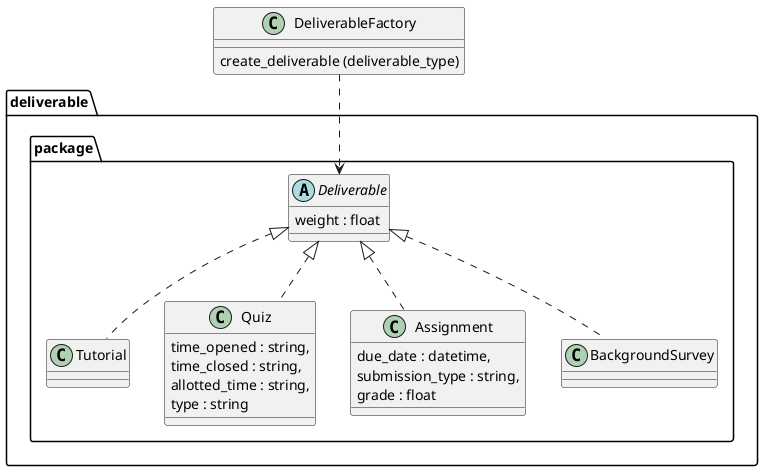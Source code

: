 @startuml
package deliverable.package {
  abstract class Deliverable {
    weight : float
  }

  class Tutorial
  class Quiz {
    time_opened : string,
    time_closed : string,
    allotted_time : string,
    type : string
  }

  class Assignment {
    due_date : datetime,
    submission_type : string,
    grade : float
  }

  class BackgroundSurvey

  class Tutorial implements Deliverable
  class Quiz implements Deliverable
  class Assignment implements Deliverable
  class BackgroundSurvey implements Deliverable
}

class DeliverableFactory {
  create_deliverable (deliverable_type)
}

DeliverableFactory ..> Deliverable

@enduml

